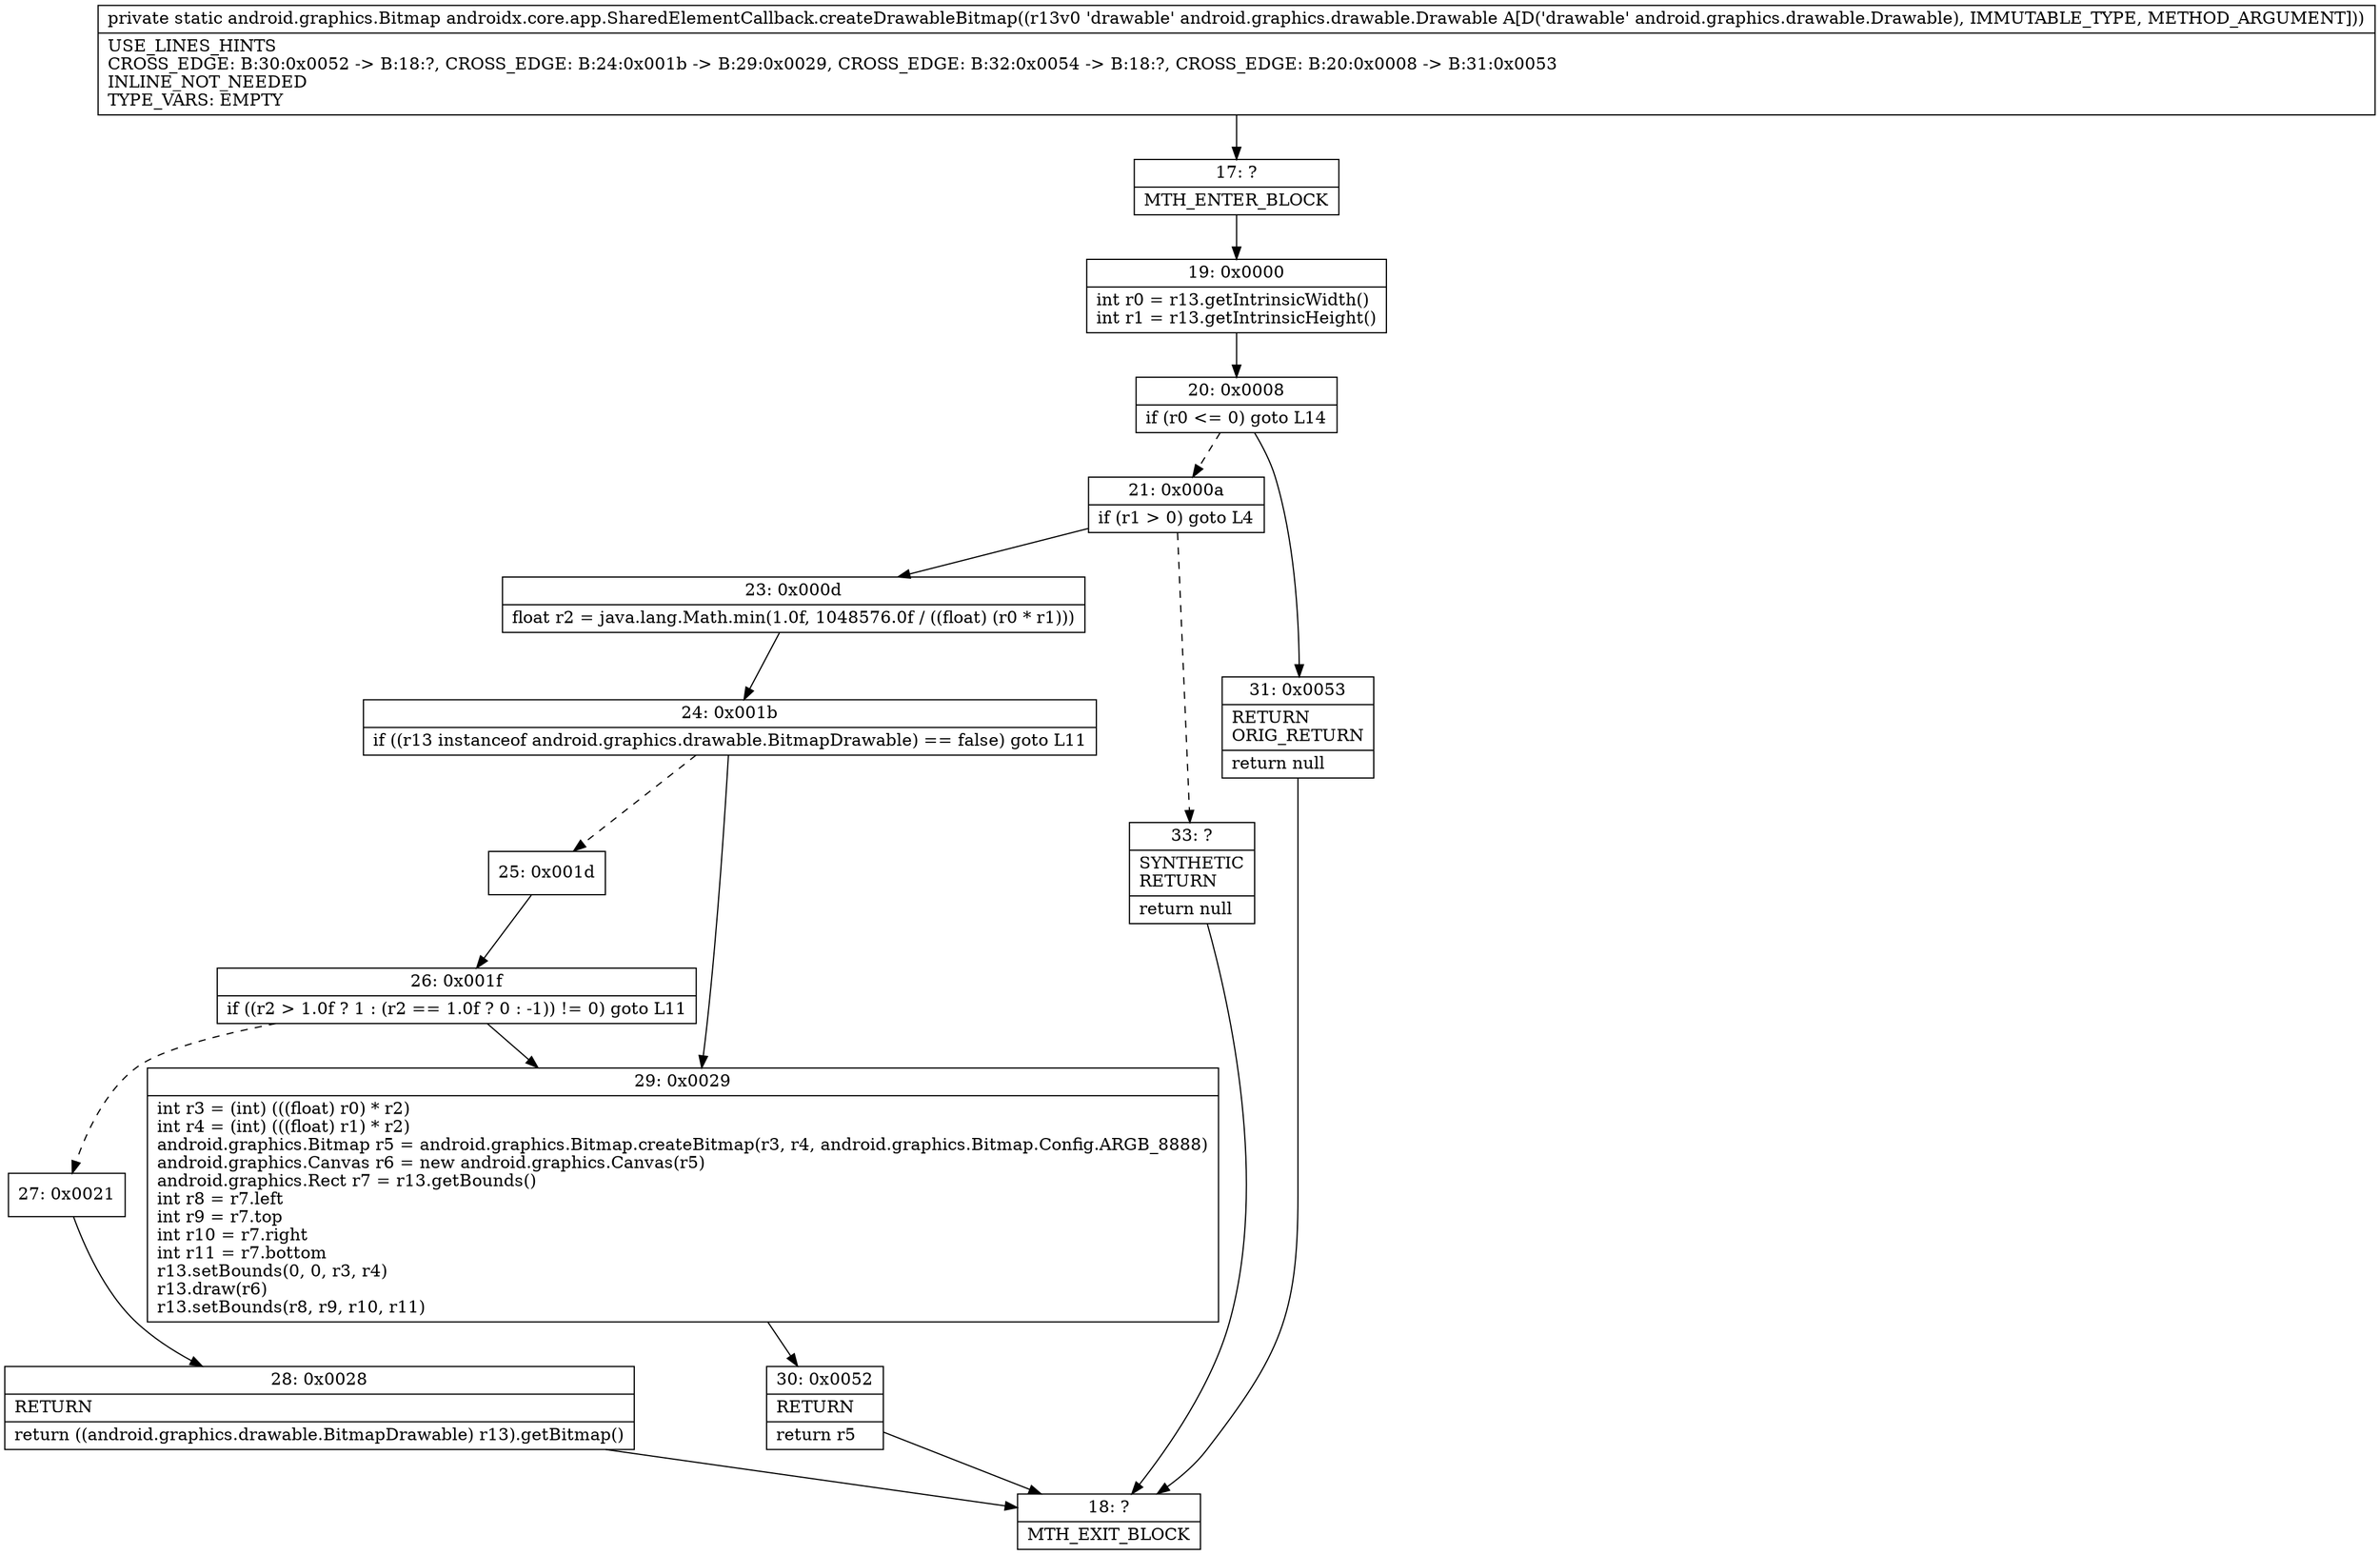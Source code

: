 digraph "CFG forandroidx.core.app.SharedElementCallback.createDrawableBitmap(Landroid\/graphics\/drawable\/Drawable;)Landroid\/graphics\/Bitmap;" {
Node_17 [shape=record,label="{17\:\ ?|MTH_ENTER_BLOCK\l}"];
Node_19 [shape=record,label="{19\:\ 0x0000|int r0 = r13.getIntrinsicWidth()\lint r1 = r13.getIntrinsicHeight()\l}"];
Node_20 [shape=record,label="{20\:\ 0x0008|if (r0 \<= 0) goto L14\l}"];
Node_21 [shape=record,label="{21\:\ 0x000a|if (r1 \> 0) goto L4\l}"];
Node_23 [shape=record,label="{23\:\ 0x000d|float r2 = java.lang.Math.min(1.0f, 1048576.0f \/ ((float) (r0 * r1)))\l}"];
Node_24 [shape=record,label="{24\:\ 0x001b|if ((r13 instanceof android.graphics.drawable.BitmapDrawable) == false) goto L11\l}"];
Node_25 [shape=record,label="{25\:\ 0x001d}"];
Node_26 [shape=record,label="{26\:\ 0x001f|if ((r2 \> 1.0f ? 1 : (r2 == 1.0f ? 0 : \-1)) != 0) goto L11\l}"];
Node_27 [shape=record,label="{27\:\ 0x0021}"];
Node_28 [shape=record,label="{28\:\ 0x0028|RETURN\l|return ((android.graphics.drawable.BitmapDrawable) r13).getBitmap()\l}"];
Node_18 [shape=record,label="{18\:\ ?|MTH_EXIT_BLOCK\l}"];
Node_29 [shape=record,label="{29\:\ 0x0029|int r3 = (int) (((float) r0) * r2)\lint r4 = (int) (((float) r1) * r2)\landroid.graphics.Bitmap r5 = android.graphics.Bitmap.createBitmap(r3, r4, android.graphics.Bitmap.Config.ARGB_8888)\landroid.graphics.Canvas r6 = new android.graphics.Canvas(r5)\landroid.graphics.Rect r7 = r13.getBounds()\lint r8 = r7.left\lint r9 = r7.top\lint r10 = r7.right\lint r11 = r7.bottom\lr13.setBounds(0, 0, r3, r4)\lr13.draw(r6)\lr13.setBounds(r8, r9, r10, r11)\l}"];
Node_30 [shape=record,label="{30\:\ 0x0052|RETURN\l|return r5\l}"];
Node_33 [shape=record,label="{33\:\ ?|SYNTHETIC\lRETURN\l|return null\l}"];
Node_31 [shape=record,label="{31\:\ 0x0053|RETURN\lORIG_RETURN\l|return null\l}"];
MethodNode[shape=record,label="{private static android.graphics.Bitmap androidx.core.app.SharedElementCallback.createDrawableBitmap((r13v0 'drawable' android.graphics.drawable.Drawable A[D('drawable' android.graphics.drawable.Drawable), IMMUTABLE_TYPE, METHOD_ARGUMENT]))  | USE_LINES_HINTS\lCROSS_EDGE: B:30:0x0052 \-\> B:18:?, CROSS_EDGE: B:24:0x001b \-\> B:29:0x0029, CROSS_EDGE: B:32:0x0054 \-\> B:18:?, CROSS_EDGE: B:20:0x0008 \-\> B:31:0x0053\lINLINE_NOT_NEEDED\lTYPE_VARS: EMPTY\l}"];
MethodNode -> Node_17;Node_17 -> Node_19;
Node_19 -> Node_20;
Node_20 -> Node_21[style=dashed];
Node_20 -> Node_31;
Node_21 -> Node_23;
Node_21 -> Node_33[style=dashed];
Node_23 -> Node_24;
Node_24 -> Node_25[style=dashed];
Node_24 -> Node_29;
Node_25 -> Node_26;
Node_26 -> Node_27[style=dashed];
Node_26 -> Node_29;
Node_27 -> Node_28;
Node_28 -> Node_18;
Node_29 -> Node_30;
Node_30 -> Node_18;
Node_33 -> Node_18;
Node_31 -> Node_18;
}

